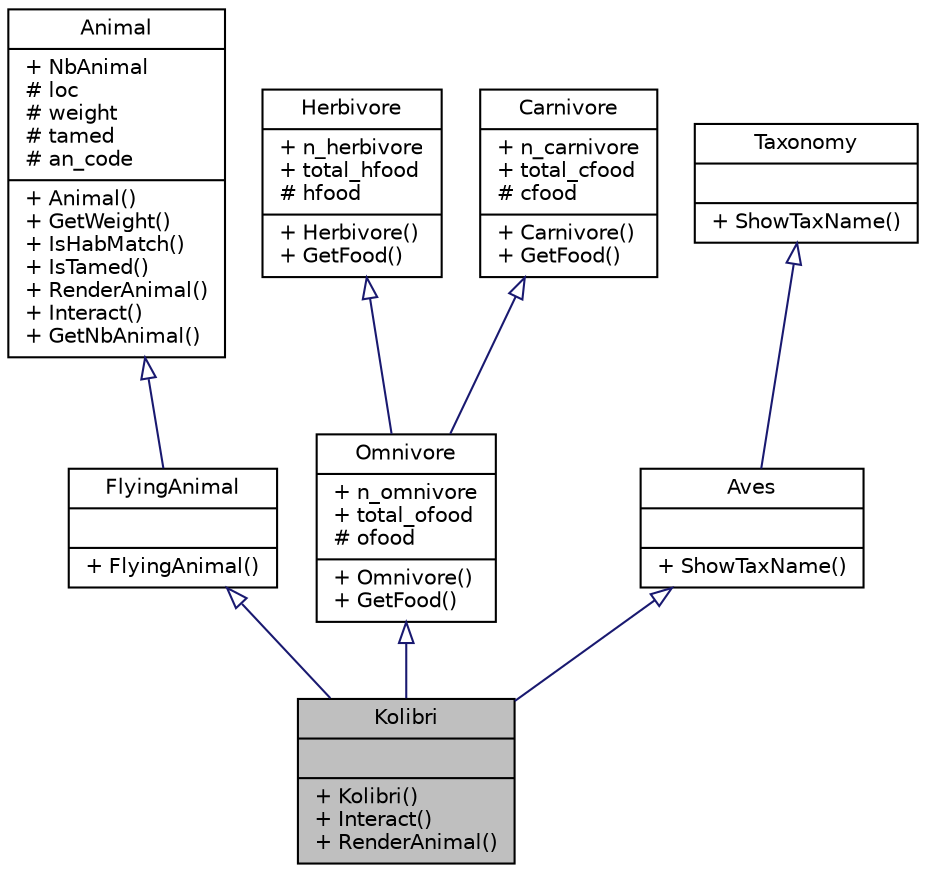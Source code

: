 digraph "Kolibri"
{
  edge [fontname="Helvetica",fontsize="10",labelfontname="Helvetica",labelfontsize="10"];
  node [fontname="Helvetica",fontsize="10",shape=record];
  Node1 [label="{Kolibri\n||+ Kolibri()\l+ Interact()\l+ RenderAnimal()\l}",height=0.2,width=0.4,color="black", fillcolor="grey75", style="filled", fontcolor="black"];
  Node2 -> Node1 [dir="back",color="midnightblue",fontsize="10",style="solid",arrowtail="onormal",fontname="Helvetica"];
  Node2 [label="{FlyingAnimal\n||+ FlyingAnimal()\l}",height=0.2,width=0.4,color="black", fillcolor="white", style="filled",URL="$classFlyingAnimal.html"];
  Node3 -> Node2 [dir="back",color="midnightblue",fontsize="10",style="solid",arrowtail="onormal",fontname="Helvetica"];
  Node3 [label="{Animal\n|+ NbAnimal\l# loc\l# weight\l# tamed\l# an_code\l|+ Animal()\l+ GetWeight()\l+ IsHabMatch()\l+ IsTamed()\l+ RenderAnimal()\l+ Interact()\l+ GetNbAnimal()\l}",height=0.2,width=0.4,color="black", fillcolor="white", style="filled",URL="$classAnimal.html"];
  Node4 -> Node1 [dir="back",color="midnightblue",fontsize="10",style="solid",arrowtail="onormal",fontname="Helvetica"];
  Node4 [label="{Omnivore\n|+ n_omnivore\l+ total_ofood\l# ofood\l|+ Omnivore()\l+ GetFood()\l}",height=0.2,width=0.4,color="black", fillcolor="white", style="filled",URL="$classOmnivore.html"];
  Node5 -> Node4 [dir="back",color="midnightblue",fontsize="10",style="solid",arrowtail="onormal",fontname="Helvetica"];
  Node5 [label="{Herbivore\n|+ n_herbivore\l+ total_hfood\l# hfood\l|+ Herbivore()\l+ GetFood()\l}",height=0.2,width=0.4,color="black", fillcolor="white", style="filled",URL="$classHerbivore.html"];
  Node6 -> Node4 [dir="back",color="midnightblue",fontsize="10",style="solid",arrowtail="onormal",fontname="Helvetica"];
  Node6 [label="{Carnivore\n|+ n_carnivore\l+ total_cfood\l# cfood\l|+ Carnivore()\l+ GetFood()\l}",height=0.2,width=0.4,color="black", fillcolor="white", style="filled",URL="$classCarnivore.html"];
  Node7 -> Node1 [dir="back",color="midnightblue",fontsize="10",style="solid",arrowtail="onormal",fontname="Helvetica"];
  Node7 [label="{Aves\n||+ ShowTaxName()\l}",height=0.2,width=0.4,color="black", fillcolor="white", style="filled",URL="$classAves.html"];
  Node8 -> Node7 [dir="back",color="midnightblue",fontsize="10",style="solid",arrowtail="onormal",fontname="Helvetica"];
  Node8 [label="{Taxonomy\n||+ ShowTaxName()\l}",height=0.2,width=0.4,color="black", fillcolor="white", style="filled",URL="$classTaxonomy.html"];
}
